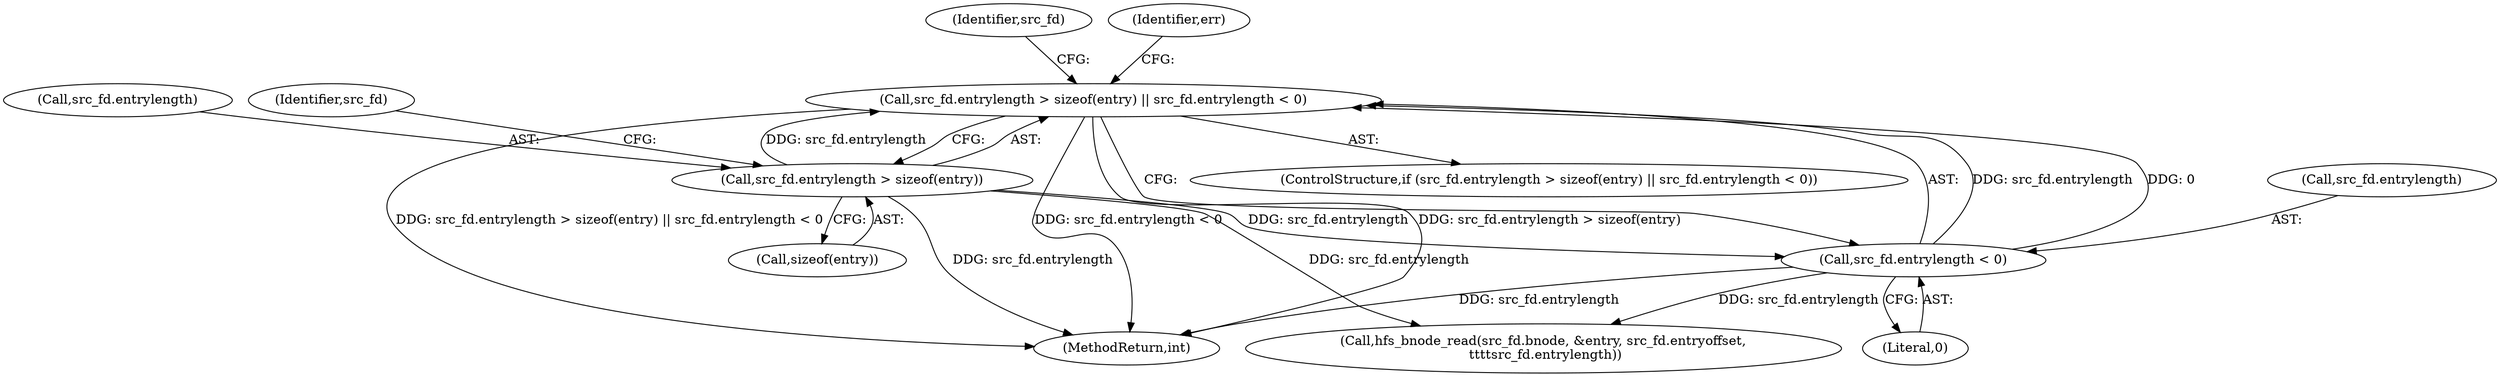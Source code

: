 digraph "0_linux_6f24f892871acc47b40dd594c63606a17c714f77@API" {
"1000174" [label="(Call,src_fd.entrylength > sizeof(entry) || src_fd.entrylength < 0)"];
"1000175" [label="(Call,src_fd.entrylength > sizeof(entry))"];
"1000181" [label="(Call,src_fd.entrylength < 0)"];
"1000185" [label="(Literal,0)"];
"1000194" [label="(Identifier,src_fd)"];
"1000176" [label="(Call,src_fd.entrylength)"];
"1000174" [label="(Call,src_fd.entrylength > sizeof(entry) || src_fd.entrylength < 0)"];
"1000179" [label="(Call,sizeof(entry))"];
"1000183" [label="(Identifier,src_fd)"];
"1000389" [label="(MethodReturn,int)"];
"1000192" [label="(Call,hfs_bnode_read(src_fd.bnode, &entry, src_fd.entryoffset,\n \t\t\t\tsrc_fd.entrylength))"];
"1000175" [label="(Call,src_fd.entrylength > sizeof(entry))"];
"1000182" [label="(Call,src_fd.entrylength)"];
"1000188" [label="(Identifier,err)"];
"1000173" [label="(ControlStructure,if (src_fd.entrylength > sizeof(entry) || src_fd.entrylength < 0))"];
"1000181" [label="(Call,src_fd.entrylength < 0)"];
"1000174" -> "1000173"  [label="AST: "];
"1000174" -> "1000175"  [label="CFG: "];
"1000174" -> "1000181"  [label="CFG: "];
"1000175" -> "1000174"  [label="AST: "];
"1000181" -> "1000174"  [label="AST: "];
"1000188" -> "1000174"  [label="CFG: "];
"1000194" -> "1000174"  [label="CFG: "];
"1000174" -> "1000389"  [label="DDG: src_fd.entrylength < 0"];
"1000174" -> "1000389"  [label="DDG: src_fd.entrylength > sizeof(entry) || src_fd.entrylength < 0"];
"1000174" -> "1000389"  [label="DDG: src_fd.entrylength > sizeof(entry)"];
"1000175" -> "1000174"  [label="DDG: src_fd.entrylength"];
"1000181" -> "1000174"  [label="DDG: src_fd.entrylength"];
"1000181" -> "1000174"  [label="DDG: 0"];
"1000175" -> "1000179"  [label="CFG: "];
"1000176" -> "1000175"  [label="AST: "];
"1000179" -> "1000175"  [label="AST: "];
"1000183" -> "1000175"  [label="CFG: "];
"1000175" -> "1000389"  [label="DDG: src_fd.entrylength"];
"1000175" -> "1000181"  [label="DDG: src_fd.entrylength"];
"1000175" -> "1000192"  [label="DDG: src_fd.entrylength"];
"1000181" -> "1000185"  [label="CFG: "];
"1000182" -> "1000181"  [label="AST: "];
"1000185" -> "1000181"  [label="AST: "];
"1000181" -> "1000389"  [label="DDG: src_fd.entrylength"];
"1000181" -> "1000192"  [label="DDG: src_fd.entrylength"];
}
